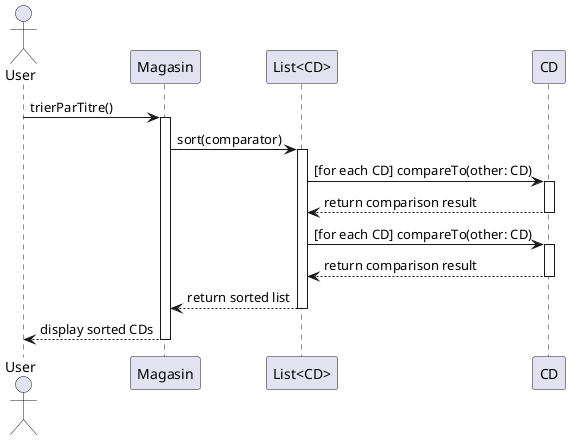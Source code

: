 @startuml
actor User as user
participant "Magasin" as store
participant "List<CD>" as cds
participant "CD" as cd

user -> store: trierParTitre()
activate store

store -> cds: sort(comparator)
activate cds

cds -> cd: [for each CD] compareTo(other: CD)
activate cd
cd --> cds: return comparison result
deactivate cd

cds -> cd: [for each CD] compareTo(other: CD)
activate cd
cd --> cds: return comparison result
deactivate cd

cds --> store: return sorted list
deactivate cds

store --> user: display sorted CDs
deactivate store
@enduml
